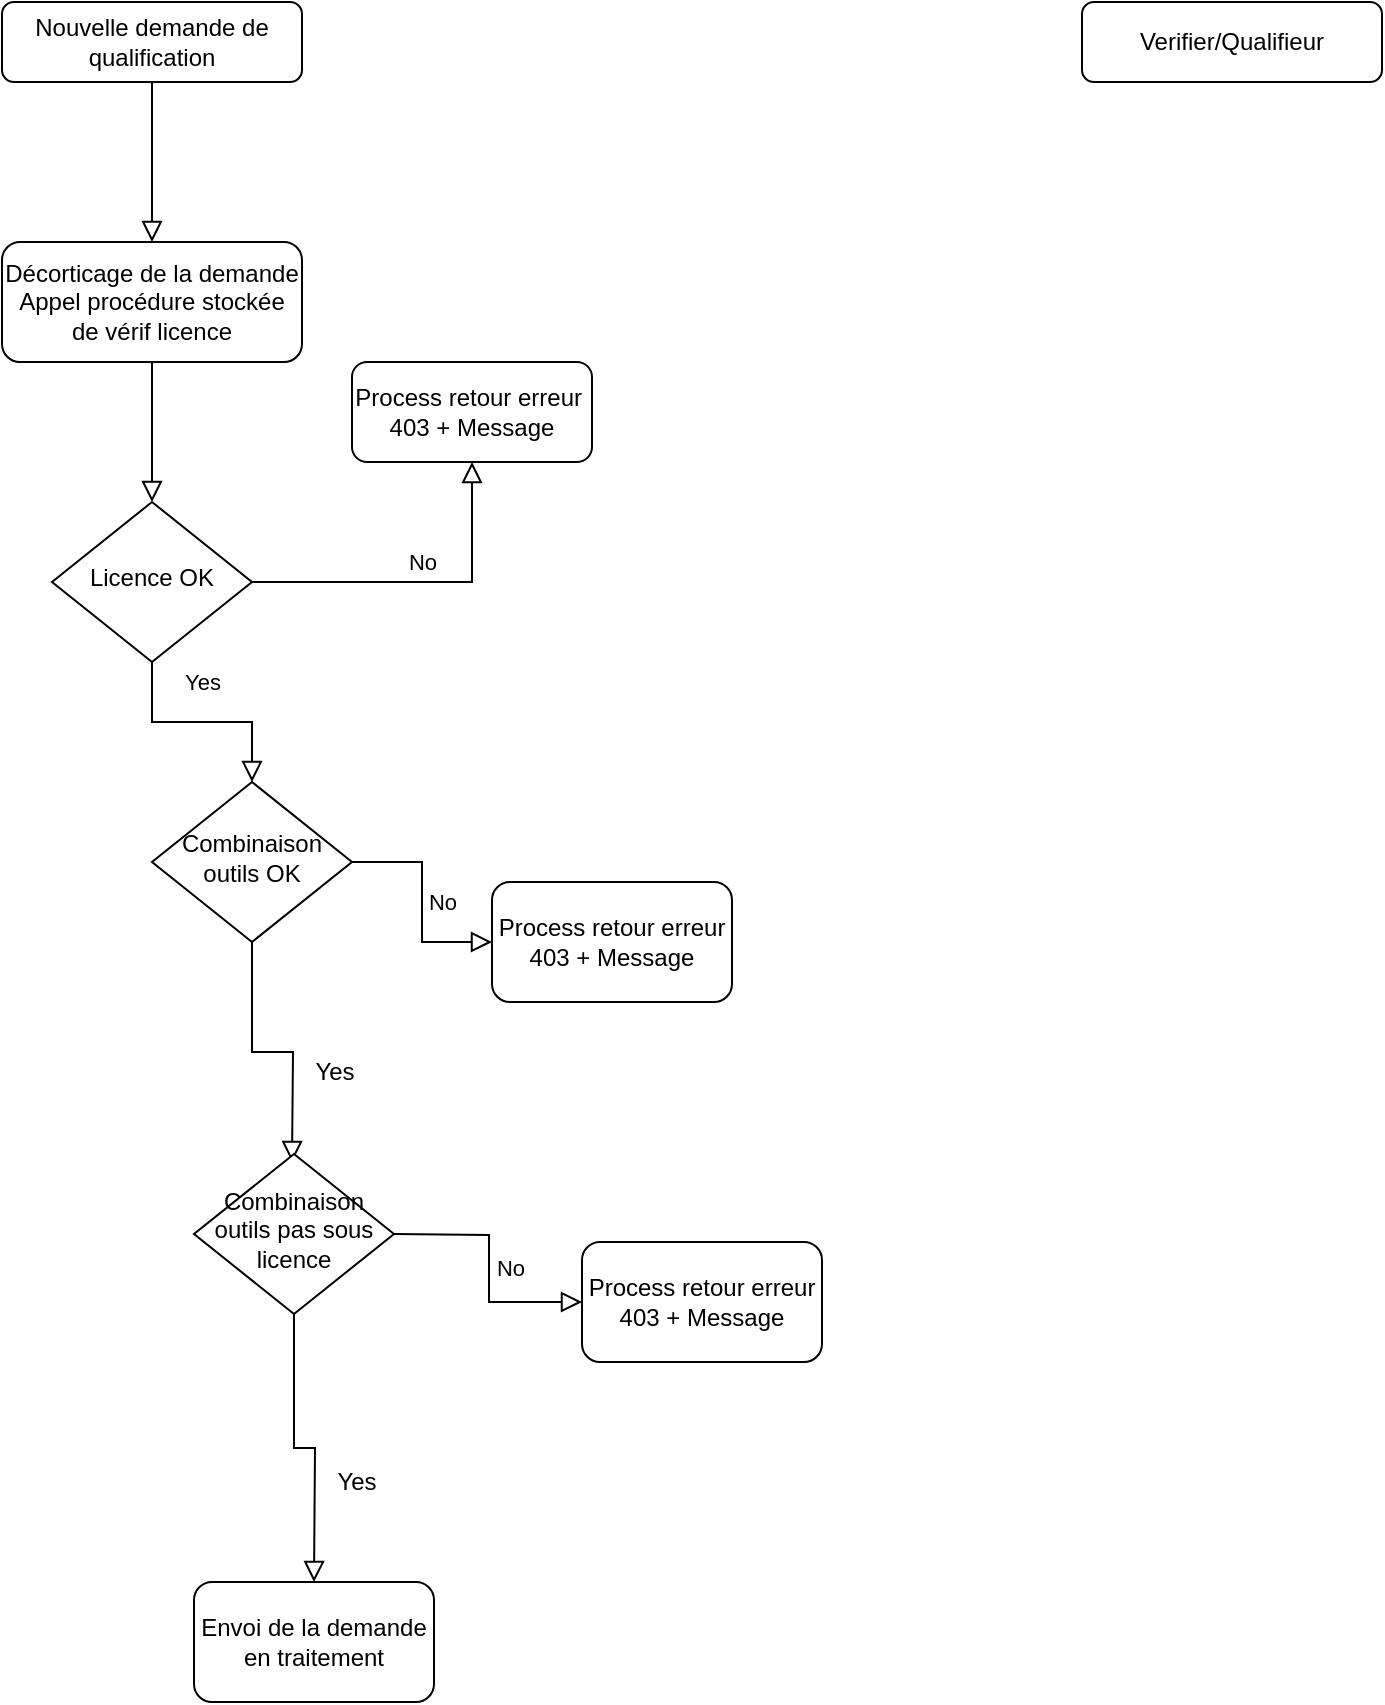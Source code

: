 <mxfile version="12.9.6" type="device"><diagram id="C5RBs43oDa-KdzZeNtuy" name="Page-1"><mxGraphModel dx="1422" dy="713" grid="1" gridSize="10" guides="1" tooltips="1" connect="1" arrows="1" fold="1" page="1" pageScale="1" pageWidth="827" pageHeight="1169" math="0" shadow="0"><root><mxCell id="WIyWlLk6GJQsqaUBKTNV-0"/><mxCell id="WIyWlLk6GJQsqaUBKTNV-1" parent="WIyWlLk6GJQsqaUBKTNV-0"/><mxCell id="WIyWlLk6GJQsqaUBKTNV-2" value="" style="rounded=0;html=1;jettySize=auto;orthogonalLoop=1;fontSize=11;endArrow=block;endFill=0;endSize=8;strokeWidth=1;shadow=0;labelBackgroundColor=none;edgeStyle=orthogonalEdgeStyle;" parent="WIyWlLk6GJQsqaUBKTNV-1" source="WIyWlLk6GJQsqaUBKTNV-3" edge="1"><mxGeometry relative="1" as="geometry"><mxPoint x="195" y="130" as="targetPoint"/></mxGeometry></mxCell><mxCell id="WIyWlLk6GJQsqaUBKTNV-3" value="Nouvelle demande de qualification" style="rounded=1;whiteSpace=wrap;html=1;fontSize=12;glass=0;strokeWidth=1;shadow=0;" parent="WIyWlLk6GJQsqaUBKTNV-1" vertex="1"><mxGeometry x="120" y="10" width="150" height="40" as="geometry"/></mxCell><mxCell id="WIyWlLk6GJQsqaUBKTNV-4" value="Yes" style="rounded=0;html=1;jettySize=auto;orthogonalLoop=1;fontSize=11;endArrow=block;endFill=0;endSize=8;strokeWidth=1;shadow=0;labelBackgroundColor=none;edgeStyle=orthogonalEdgeStyle;" parent="WIyWlLk6GJQsqaUBKTNV-1" source="WIyWlLk6GJQsqaUBKTNV-6" target="WIyWlLk6GJQsqaUBKTNV-10" edge="1"><mxGeometry y="20" relative="1" as="geometry"><mxPoint as="offset"/></mxGeometry></mxCell><mxCell id="WIyWlLk6GJQsqaUBKTNV-5" value="No" style="edgeStyle=orthogonalEdgeStyle;rounded=0;html=1;jettySize=auto;orthogonalLoop=1;fontSize=11;endArrow=block;endFill=0;endSize=8;strokeWidth=1;shadow=0;labelBackgroundColor=none;" parent="WIyWlLk6GJQsqaUBKTNV-1" source="WIyWlLk6GJQsqaUBKTNV-6" target="WIyWlLk6GJQsqaUBKTNV-7" edge="1"><mxGeometry y="10" relative="1" as="geometry"><mxPoint as="offset"/></mxGeometry></mxCell><mxCell id="WIyWlLk6GJQsqaUBKTNV-6" value="Licence OK" style="rhombus;whiteSpace=wrap;html=1;shadow=0;fontFamily=Helvetica;fontSize=12;align=center;strokeWidth=1;spacing=6;spacingTop=-4;" parent="WIyWlLk6GJQsqaUBKTNV-1" vertex="1"><mxGeometry x="145" y="260" width="100" height="80" as="geometry"/></mxCell><mxCell id="WIyWlLk6GJQsqaUBKTNV-7" value="Process retour erreur&amp;nbsp;&lt;br&gt;403 + Message" style="rounded=1;whiteSpace=wrap;html=1;fontSize=12;glass=0;strokeWidth=1;shadow=0;" parent="WIyWlLk6GJQsqaUBKTNV-1" vertex="1"><mxGeometry x="295" y="190" width="120" height="50" as="geometry"/></mxCell><mxCell id="WIyWlLk6GJQsqaUBKTNV-8" value="No" style="rounded=0;html=1;jettySize=auto;orthogonalLoop=1;fontSize=11;endArrow=block;endFill=0;endSize=8;strokeWidth=1;shadow=0;labelBackgroundColor=none;edgeStyle=orthogonalEdgeStyle;" parent="WIyWlLk6GJQsqaUBKTNV-1" source="WIyWlLk6GJQsqaUBKTNV-10" edge="1"><mxGeometry x="0.333" y="20" relative="1" as="geometry"><mxPoint as="offset"/><mxPoint x="265" y="590" as="targetPoint"/></mxGeometry></mxCell><mxCell id="sSzZ43IdHnx6-2qtn3I8-3" value="Yes" style="text;html=1;align=center;verticalAlign=middle;resizable=0;points=[];labelBackgroundColor=#ffffff;" vertex="1" connectable="0" parent="WIyWlLk6GJQsqaUBKTNV-8"><mxGeometry x="0.308" y="4" relative="1" as="geometry"><mxPoint x="16" as="offset"/></mxGeometry></mxCell><mxCell id="WIyWlLk6GJQsqaUBKTNV-9" value="No" style="edgeStyle=orthogonalEdgeStyle;rounded=0;html=1;jettySize=auto;orthogonalLoop=1;fontSize=11;endArrow=block;endFill=0;endSize=8;strokeWidth=1;shadow=0;labelBackgroundColor=none;" parent="WIyWlLk6GJQsqaUBKTNV-1" source="WIyWlLk6GJQsqaUBKTNV-10" target="WIyWlLk6GJQsqaUBKTNV-12" edge="1"><mxGeometry y="10" relative="1" as="geometry"><mxPoint as="offset"/></mxGeometry></mxCell><mxCell id="WIyWlLk6GJQsqaUBKTNV-10" value="Combinaison outils OK" style="rhombus;whiteSpace=wrap;html=1;shadow=0;fontFamily=Helvetica;fontSize=12;align=center;strokeWidth=1;spacing=6;spacingTop=-4;" parent="WIyWlLk6GJQsqaUBKTNV-1" vertex="1"><mxGeometry x="195" y="400" width="100" height="80" as="geometry"/></mxCell><mxCell id="WIyWlLk6GJQsqaUBKTNV-12" value="Process retour erreur 403 + Message" style="rounded=1;whiteSpace=wrap;html=1;fontSize=12;glass=0;strokeWidth=1;shadow=0;" parent="WIyWlLk6GJQsqaUBKTNV-1" vertex="1"><mxGeometry x="365" y="450" width="120" height="60" as="geometry"/></mxCell><mxCell id="sSzZ43IdHnx6-2qtn3I8-0" value="Décorticage de la demande&lt;br&gt;Appel procédure stockée de vérif licence" style="rounded=1;whiteSpace=wrap;html=1;fontSize=12;glass=0;strokeWidth=1;shadow=0;" vertex="1" parent="WIyWlLk6GJQsqaUBKTNV-1"><mxGeometry x="120" y="130" width="150" height="60" as="geometry"/></mxCell><mxCell id="sSzZ43IdHnx6-2qtn3I8-2" value="" style="rounded=0;html=1;jettySize=auto;orthogonalLoop=1;fontSize=11;endArrow=block;endFill=0;endSize=8;strokeWidth=1;shadow=0;labelBackgroundColor=none;edgeStyle=orthogonalEdgeStyle;exitX=0.5;exitY=1;exitDx=0;exitDy=0;entryX=0.5;entryY=0;entryDx=0;entryDy=0;" edge="1" parent="WIyWlLk6GJQsqaUBKTNV-1" source="sSzZ43IdHnx6-2qtn3I8-0" target="WIyWlLk6GJQsqaUBKTNV-6"><mxGeometry relative="1" as="geometry"><mxPoint x="205" y="149" as="sourcePoint"/><mxPoint x="205" y="229" as="targetPoint"/></mxGeometry></mxCell><mxCell id="sSzZ43IdHnx6-2qtn3I8-4" value="Process retour erreur 403 + Message" style="rounded=1;whiteSpace=wrap;html=1;fontSize=12;glass=0;strokeWidth=1;shadow=0;" vertex="1" parent="WIyWlLk6GJQsqaUBKTNV-1"><mxGeometry x="410" y="630" width="120" height="60" as="geometry"/></mxCell><mxCell id="sSzZ43IdHnx6-2qtn3I8-5" value="Combinaison outils pas sous licence" style="rhombus;whiteSpace=wrap;html=1;shadow=0;fontFamily=Helvetica;fontSize=12;align=center;strokeWidth=1;spacing=6;spacingTop=-4;" vertex="1" parent="WIyWlLk6GJQsqaUBKTNV-1"><mxGeometry x="216" y="586" width="100" height="80" as="geometry"/></mxCell><mxCell id="sSzZ43IdHnx6-2qtn3I8-6" value="No" style="edgeStyle=orthogonalEdgeStyle;rounded=0;html=1;jettySize=auto;orthogonalLoop=1;fontSize=11;endArrow=block;endFill=0;endSize=8;strokeWidth=1;shadow=0;labelBackgroundColor=none;entryX=0;entryY=0.5;entryDx=0;entryDy=0;" edge="1" parent="WIyWlLk6GJQsqaUBKTNV-1" target="sSzZ43IdHnx6-2qtn3I8-4"><mxGeometry y="10" relative="1" as="geometry"><mxPoint as="offset"/><mxPoint x="316" y="626" as="sourcePoint"/><mxPoint x="386" y="666" as="targetPoint"/></mxGeometry></mxCell><mxCell id="sSzZ43IdHnx6-2qtn3I8-7" value="No" style="rounded=0;html=1;jettySize=auto;orthogonalLoop=1;fontSize=11;endArrow=block;endFill=0;endSize=8;strokeWidth=1;shadow=0;labelBackgroundColor=none;edgeStyle=orthogonalEdgeStyle;exitX=0.5;exitY=1;exitDx=0;exitDy=0;" edge="1" parent="WIyWlLk6GJQsqaUBKTNV-1" source="sSzZ43IdHnx6-2qtn3I8-5"><mxGeometry x="0.333" y="20" relative="1" as="geometry"><mxPoint as="offset"/><mxPoint x="256" y="690" as="sourcePoint"/><mxPoint x="276" y="800" as="targetPoint"/></mxGeometry></mxCell><mxCell id="sSzZ43IdHnx6-2qtn3I8-8" value="Yes" style="text;html=1;align=center;verticalAlign=middle;resizable=0;points=[];labelBackgroundColor=#ffffff;" vertex="1" connectable="0" parent="sSzZ43IdHnx6-2qtn3I8-7"><mxGeometry x="0.308" y="4" relative="1" as="geometry"><mxPoint x="16" as="offset"/></mxGeometry></mxCell><mxCell id="sSzZ43IdHnx6-2qtn3I8-9" value="Envoi de la demande en traitement" style="rounded=1;whiteSpace=wrap;html=1;fontSize=12;glass=0;strokeWidth=1;shadow=0;" vertex="1" parent="WIyWlLk6GJQsqaUBKTNV-1"><mxGeometry x="216" y="800" width="120" height="60" as="geometry"/></mxCell><mxCell id="sSzZ43IdHnx6-2qtn3I8-10" value="Verifier/Qualifieur" style="rounded=1;whiteSpace=wrap;html=1;fontSize=12;glass=0;strokeWidth=1;shadow=0;" vertex="1" parent="WIyWlLk6GJQsqaUBKTNV-1"><mxGeometry x="660" y="10" width="150" height="40" as="geometry"/></mxCell></root></mxGraphModel></diagram></mxfile>